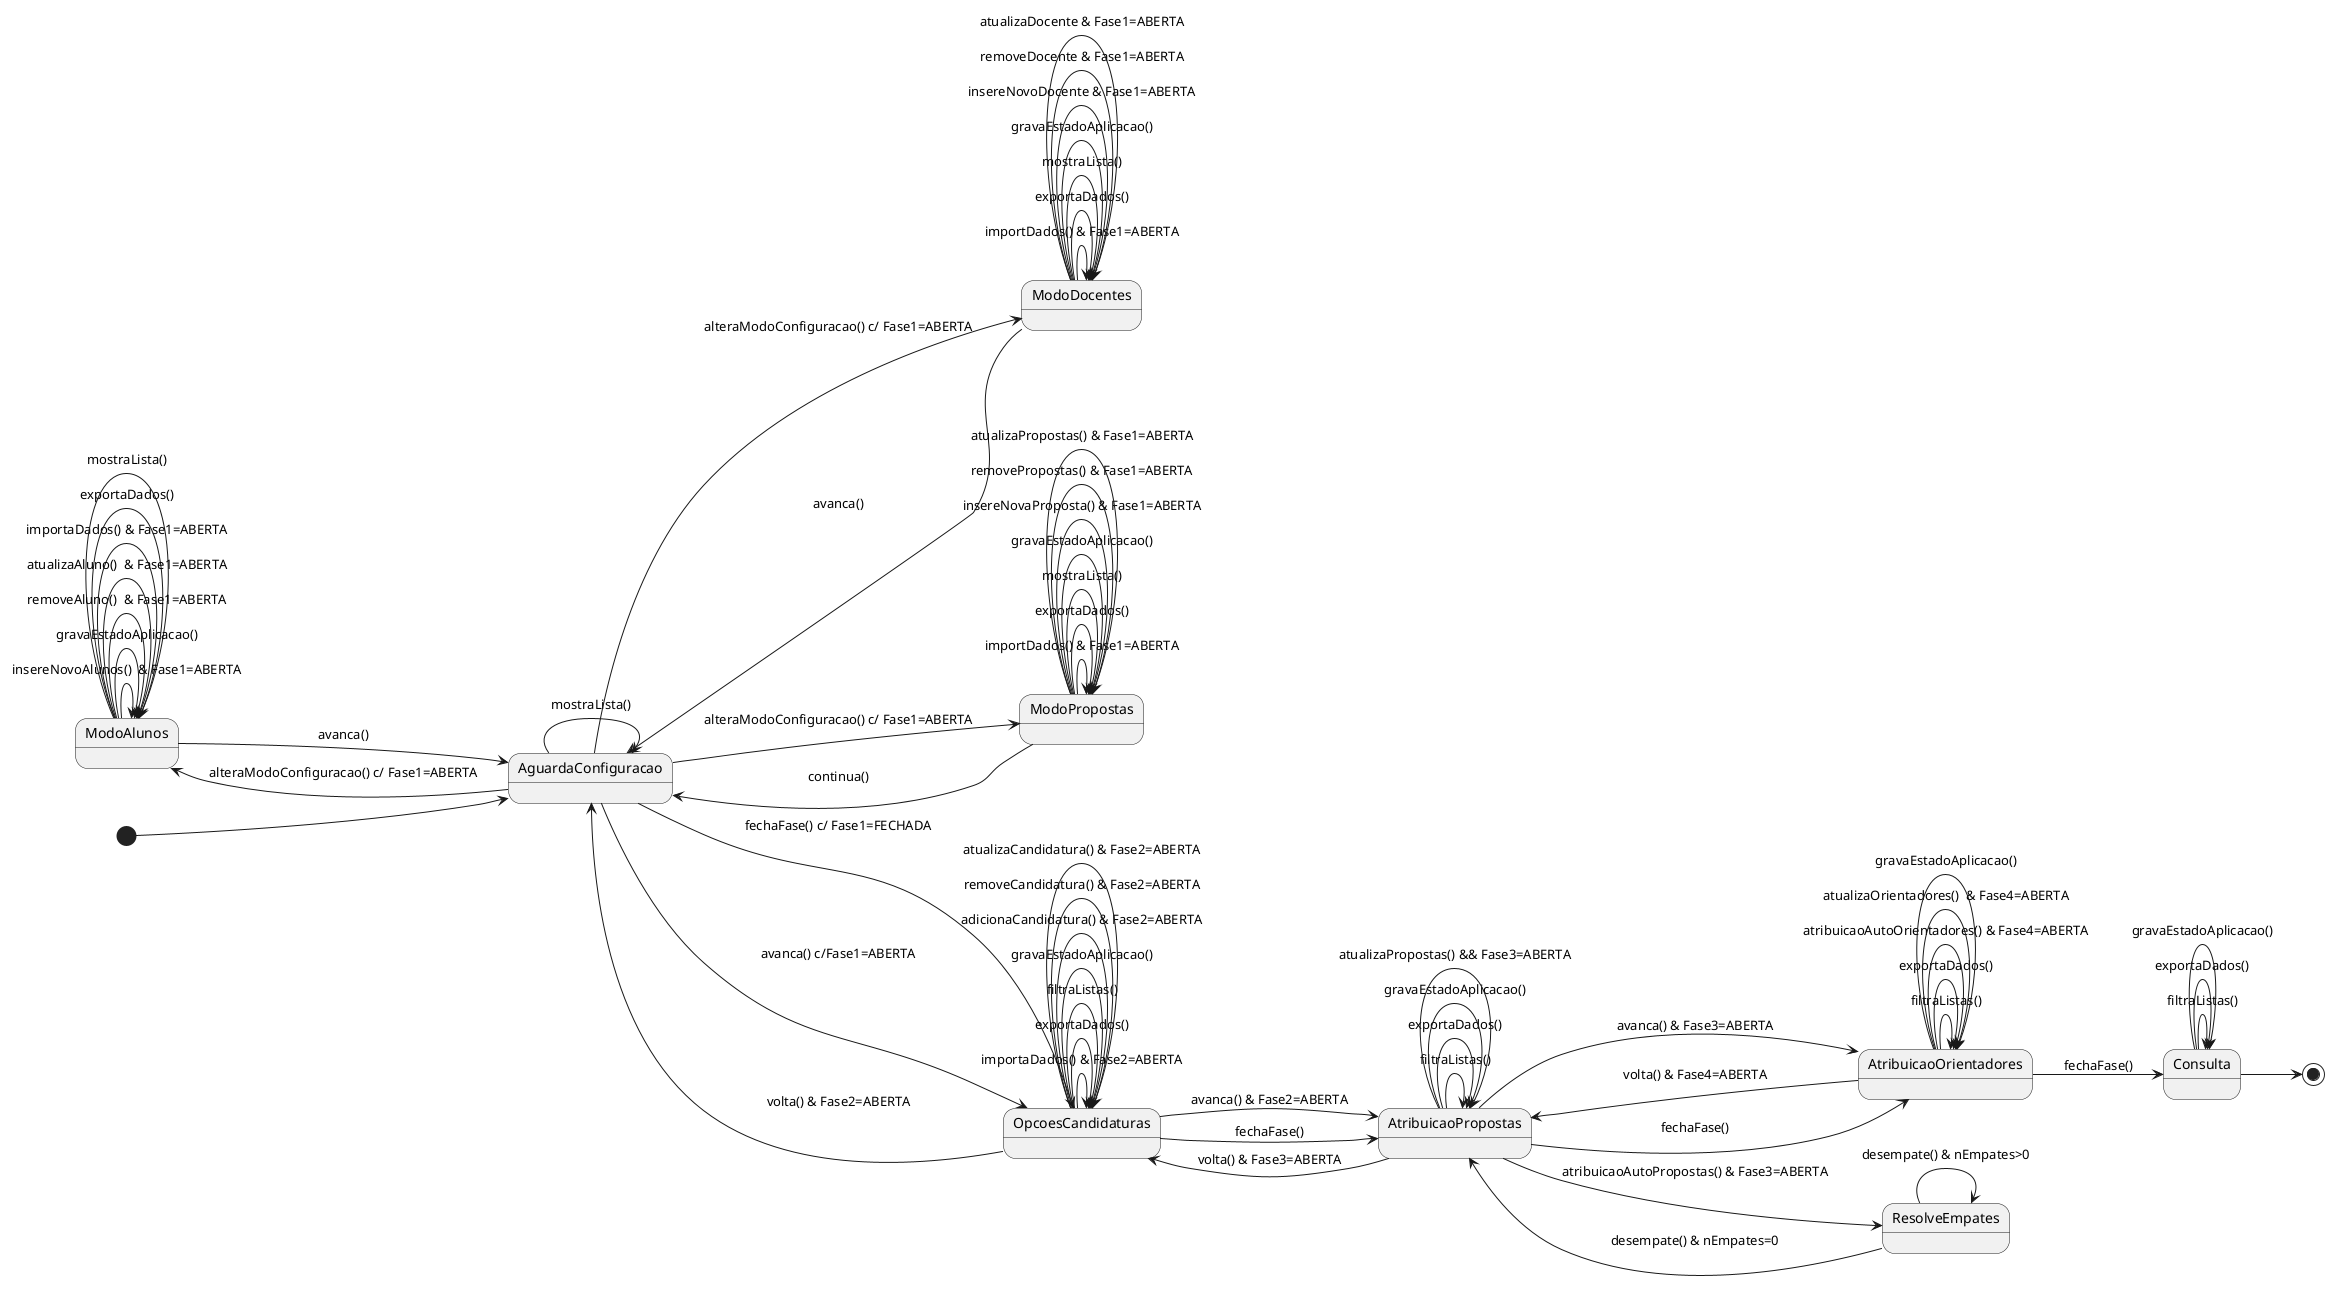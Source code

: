 @startuml
left to right direction

[*] --> AguardaConfiguracao 


' AguardaConfiguracao --> FASE1
AguardaConfiguracao --> AguardaConfiguracao : mostraLista()
AguardaConfiguracao --> ModoAlunos : alteraModoConfiguracao() c/ Fase1=ABERTA 
' Se a FASE1==FECHADA , já nao há acesso aos estados ModoAluno ModoDocente ModoPropostas que são os que permitem a edicao de informacoes 
AguardaConfiguracao --> ModoDocentes : alteraModoConfiguracao() c/ Fase1=ABERTA 
AguardaConfiguracao --> ModoPropostas : alteraModoConfiguracao() c/ Fase1=ABERTA 
AguardaConfiguracao --> OpcoesCandidaturas : fechaFase() c/ Fase1=FECHADA 
' neste estado, o metod fechaFase: Fase1=FECHADA, classificacao dos alunos e avança para o proximo estado 
AguardaConfiguracao --> OpcoesCandidaturas : avanca() c/Fase1=ABERTA 
' avanca : classifica alunos e avanca


' ModoAlunos - FASE1 
ModoAlunos --> ModoAlunos : importaDados() & Fase1=ABERTA
ModoAlunos --> ModoAlunos : exportaDados()
ModoAlunos --> ModoAlunos : mostraLista()
ModoAlunos -> ModoAlunos : insereNovoAlunos()  & Fase1=ABERTA
ModoAlunos -> ModoAlunos : gravaEstadoAplicacao()
ModoAlunos -> ModoAlunos : removeAluno()  & Fase1=ABERTA
ModoAlunos -> ModoAlunos : atualizaAluno()  & Fase1=ABERTA
ModoAlunos --> AguardaConfiguracao : avanca()

' ModoDocentes - FASE1 
ModoDocentes --> ModoDocentes : importDados() & Fase1=ABERTA
ModoDocentes --> ModoDocentes : exportaDados() 
ModoDocentes --> ModoDocentes : mostraLista() 
ModoDocentes --> ModoDocentes : gravaEstadoAplicacao()
ModoDocentes --> ModoDocentes : insereNovoDocente & Fase1=ABERTA
ModoDocentes --> ModoDocentes : removeDocente & Fase1=ABERTA
ModoDocentes --> ModoDocentes : atualizaDocente & Fase1=ABERTA
ModoDocentes --> AguardaConfiguracao: avanca() 

' ModoPropostas - FASE1
ModoPropostas --> ModoPropostas : importDados() & Fase1=ABERTA
ModoPropostas --> ModoPropostas : exportaDados() 
ModoPropostas --> ModoPropostas : mostraLista()
ModoPropostas --> ModoPropostas : gravaEstadoAplicacao()
ModoPropostas --> ModoPropostas : insereNovaProposta() & Fase1=ABERTA
ModoPropostas --> ModoPropostas : removePropostas() & Fase1=ABERTA
ModoPropostas --> ModoPropostas : atualizaPropostas() & Fase1=ABERTA
ModoPropostas --> AguardaConfiguracao: continua() 


' OrganizaCandidatura - FASE2
OpcoesCandidaturas --> AguardaConfiguracao : volta() & Fase2=ABERTA
OpcoesCandidaturas --> OpcoesCandidaturas : importaDados() & Fase2=ABERTA
OpcoesCandidaturas --> OpcoesCandidaturas : exportaDados() 
OpcoesCandidaturas --> OpcoesCandidaturas : filtraListas() 
OpcoesCandidaturas --> OpcoesCandidaturas :  gravaEstadoAplicacao()
OpcoesCandidaturas --> OpcoesCandidaturas : adicionaCandidatura() & Fase2=ABERTA
OpcoesCandidaturas --> OpcoesCandidaturas : removeCandidatura() & Fase2=ABERTA
OpcoesCandidaturas --> OpcoesCandidaturas : atualizaCandidatura() & Fase2=ABERTA
OpcoesCandidaturas --> AtribuicaoPropostas : avanca() & Fase2=ABERTA 
OpcoesCandidaturas --> AtribuicaoPropostas : fechaFase() 

' AtribuicaoPropostas -FASE3
AtribuicaoPropostas --> OpcoesCandidaturas : volta() & Fase3=ABERTA
AtribuicaoPropostas --> AtribuicaoPropostas : filtraListas() 
AtribuicaoPropostas --> AtribuicaoPropostas : exportaDados() 
AtribuicaoPropostas --> AtribuicaoPropostas :  gravaEstadoAplicacao()
AtribuicaoPropostas --> AtribuicaoPropostas : atualizaPropostas() && Fase3=ABERTA
AtribuicaoPropostas --> ResolveEmpates : atribuicaoAutoPropostas() & Fase3=ABERTA
AtribuicaoPropostas --> AtribuicaoOrientadores : avanca() & Fase3=ABERTA 
AtribuicaoPropostas --> AtribuicaoOrientadores : fechaFase()

' ConsultaEmpates - FASE4
ResolveEmpates --> ResolveEmpates : desempate() & nEmpates>0
ResolveEmpates --> AtribuicaoPropostas : desempate() & nEmpates=0

' AtribuicaoOrientadores - FASE4
AtribuicaoOrientadores --> AtribuicaoPropostas : volta() & Fase4=ABERTA
AtribuicaoOrientadores -> AtribuicaoOrientadores : filtraListas() 
AtribuicaoOrientadores --> AtribuicaoOrientadores : exportaDados()
AtribuicaoOrientadores --> AtribuicaoOrientadores : atribuicaoAutoOrientadores() & Fase4=ABERTA
AtribuicaoOrientadores --> AtribuicaoOrientadores : atualizaOrientadores()  & Fase4=ABERTA
AtribuicaoOrientadores --> AtribuicaoOrientadores : gravaEstadoAplicacao()
AtribuicaoOrientadores --> Consulta :  fechaFase()

' Consulta - FASE5
Consulta --> Consulta : exportaDados() 
Consulta -> Consulta : filtraListas() 
Consulta --> Consulta : gravaEstadoAplicacao()
Consulta --> [*]






@enduml
